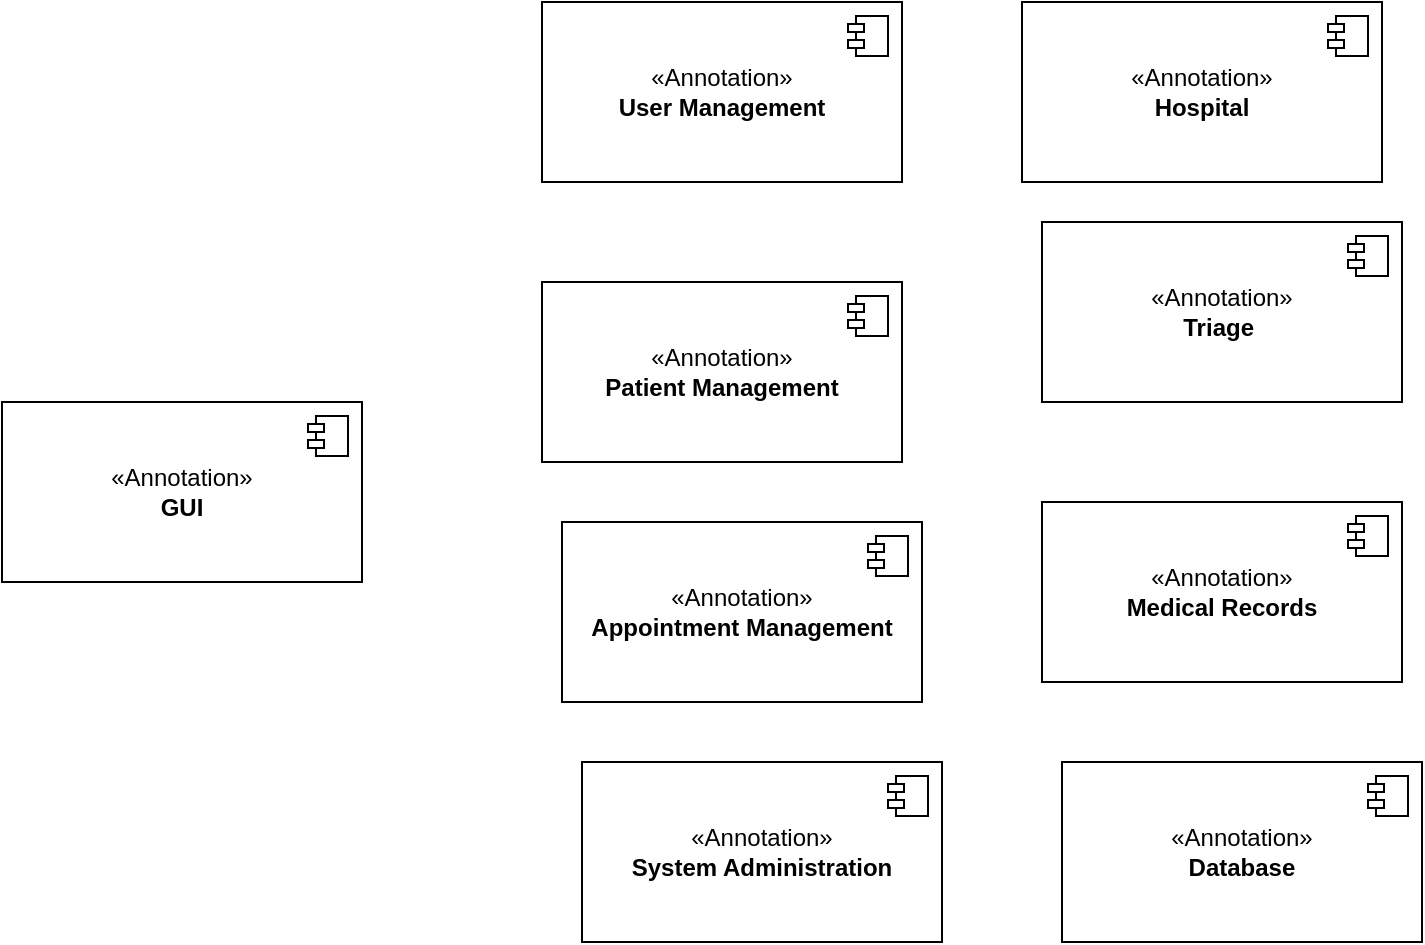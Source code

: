 <mxfile version="24.8.0">
  <diagram name="Component Diagram" id="0">
    <mxGraphModel dx="1674" dy="738" grid="1" gridSize="10" guides="1" tooltips="1" connect="1" arrows="1" fold="1" page="1" pageScale="1" pageWidth="827" pageHeight="1169" math="0" shadow="0">
      <root>
        <mxCell id="0" />
        <mxCell id="1" parent="0" />
        <mxCell id="s4dvAF2hhasnWOjqTfLs-1" value="«Annotation»&lt;br&gt;&lt;b&gt;GUI&lt;/b&gt;" style="html=1;dropTarget=0;whiteSpace=wrap;" vertex="1" parent="1">
          <mxGeometry x="20" y="270" width="180" height="90" as="geometry" />
        </mxCell>
        <mxCell id="s4dvAF2hhasnWOjqTfLs-2" value="" style="shape=module;jettyWidth=8;jettyHeight=4;" vertex="1" parent="s4dvAF2hhasnWOjqTfLs-1">
          <mxGeometry x="1" width="20" height="20" relative="1" as="geometry">
            <mxPoint x="-27" y="7" as="offset" />
          </mxGeometry>
        </mxCell>
        <mxCell id="s4dvAF2hhasnWOjqTfLs-3" value="«Annotation»&lt;br&gt;&lt;div&gt;&lt;b&gt;User Management&lt;/b&gt;&lt;/div&gt;" style="html=1;dropTarget=0;whiteSpace=wrap;" vertex="1" parent="1">
          <mxGeometry x="290" y="70" width="180" height="90" as="geometry" />
        </mxCell>
        <mxCell id="s4dvAF2hhasnWOjqTfLs-4" value="" style="shape=module;jettyWidth=8;jettyHeight=4;" vertex="1" parent="s4dvAF2hhasnWOjqTfLs-3">
          <mxGeometry x="1" width="20" height="20" relative="1" as="geometry">
            <mxPoint x="-27" y="7" as="offset" />
          </mxGeometry>
        </mxCell>
        <mxCell id="s4dvAF2hhasnWOjqTfLs-5" value="«Annotation»&lt;br&gt;&lt;b&gt;Patient Management&lt;/b&gt;" style="html=1;dropTarget=0;whiteSpace=wrap;" vertex="1" parent="1">
          <mxGeometry x="290" y="210" width="180" height="90" as="geometry" />
        </mxCell>
        <mxCell id="s4dvAF2hhasnWOjqTfLs-6" value="" style="shape=module;jettyWidth=8;jettyHeight=4;" vertex="1" parent="s4dvAF2hhasnWOjqTfLs-5">
          <mxGeometry x="1" width="20" height="20" relative="1" as="geometry">
            <mxPoint x="-27" y="7" as="offset" />
          </mxGeometry>
        </mxCell>
        <mxCell id="s4dvAF2hhasnWOjqTfLs-7" value="«Annotation»&lt;br&gt;&lt;b&gt;Triage&amp;nbsp;&lt;/b&gt;" style="html=1;dropTarget=0;whiteSpace=wrap;" vertex="1" parent="1">
          <mxGeometry x="540" y="180" width="180" height="90" as="geometry" />
        </mxCell>
        <mxCell id="s4dvAF2hhasnWOjqTfLs-8" value="" style="shape=module;jettyWidth=8;jettyHeight=4;" vertex="1" parent="s4dvAF2hhasnWOjqTfLs-7">
          <mxGeometry x="1" width="20" height="20" relative="1" as="geometry">
            <mxPoint x="-27" y="7" as="offset" />
          </mxGeometry>
        </mxCell>
        <mxCell id="s4dvAF2hhasnWOjqTfLs-9" value="«Annotation»&lt;br&gt;&lt;b&gt;Medical Records&lt;/b&gt;" style="html=1;dropTarget=0;whiteSpace=wrap;" vertex="1" parent="1">
          <mxGeometry x="540" y="320" width="180" height="90" as="geometry" />
        </mxCell>
        <mxCell id="s4dvAF2hhasnWOjqTfLs-10" value="" style="shape=module;jettyWidth=8;jettyHeight=4;" vertex="1" parent="s4dvAF2hhasnWOjqTfLs-9">
          <mxGeometry x="1" width="20" height="20" relative="1" as="geometry">
            <mxPoint x="-27" y="7" as="offset" />
          </mxGeometry>
        </mxCell>
        <mxCell id="s4dvAF2hhasnWOjqTfLs-11" value="«Annotation»&lt;br&gt;&lt;b&gt;Appointment Management&lt;/b&gt;" style="html=1;dropTarget=0;whiteSpace=wrap;" vertex="1" parent="1">
          <mxGeometry x="300" y="330" width="180" height="90" as="geometry" />
        </mxCell>
        <mxCell id="s4dvAF2hhasnWOjqTfLs-12" value="" style="shape=module;jettyWidth=8;jettyHeight=4;" vertex="1" parent="s4dvAF2hhasnWOjqTfLs-11">
          <mxGeometry x="1" width="20" height="20" relative="1" as="geometry">
            <mxPoint x="-27" y="7" as="offset" />
          </mxGeometry>
        </mxCell>
        <mxCell id="s4dvAF2hhasnWOjqTfLs-13" value="«Annotation»&lt;br&gt;&lt;b&gt;System Administration&lt;/b&gt;" style="html=1;dropTarget=0;whiteSpace=wrap;" vertex="1" parent="1">
          <mxGeometry x="310" y="450" width="180" height="90" as="geometry" />
        </mxCell>
        <mxCell id="s4dvAF2hhasnWOjqTfLs-14" value="" style="shape=module;jettyWidth=8;jettyHeight=4;" vertex="1" parent="s4dvAF2hhasnWOjqTfLs-13">
          <mxGeometry x="1" width="20" height="20" relative="1" as="geometry">
            <mxPoint x="-27" y="7" as="offset" />
          </mxGeometry>
        </mxCell>
        <mxCell id="s4dvAF2hhasnWOjqTfLs-15" value="«Annotation»&lt;br&gt;&lt;b&gt;Database&lt;/b&gt;" style="html=1;dropTarget=0;whiteSpace=wrap;" vertex="1" parent="1">
          <mxGeometry x="550" y="450" width="180" height="90" as="geometry" />
        </mxCell>
        <mxCell id="s4dvAF2hhasnWOjqTfLs-16" value="" style="shape=module;jettyWidth=8;jettyHeight=4;" vertex="1" parent="s4dvAF2hhasnWOjqTfLs-15">
          <mxGeometry x="1" width="20" height="20" relative="1" as="geometry">
            <mxPoint x="-27" y="7" as="offset" />
          </mxGeometry>
        </mxCell>
        <mxCell id="s4dvAF2hhasnWOjqTfLs-17" value="«Annotation»&lt;br&gt;&lt;b&gt;Hospital&lt;/b&gt;" style="html=1;dropTarget=0;whiteSpace=wrap;" vertex="1" parent="1">
          <mxGeometry x="530" y="70" width="180" height="90" as="geometry" />
        </mxCell>
        <mxCell id="s4dvAF2hhasnWOjqTfLs-18" value="" style="shape=module;jettyWidth=8;jettyHeight=4;" vertex="1" parent="s4dvAF2hhasnWOjqTfLs-17">
          <mxGeometry x="1" width="20" height="20" relative="1" as="geometry">
            <mxPoint x="-27" y="7" as="offset" />
          </mxGeometry>
        </mxCell>
      </root>
    </mxGraphModel>
  </diagram>
</mxfile>
